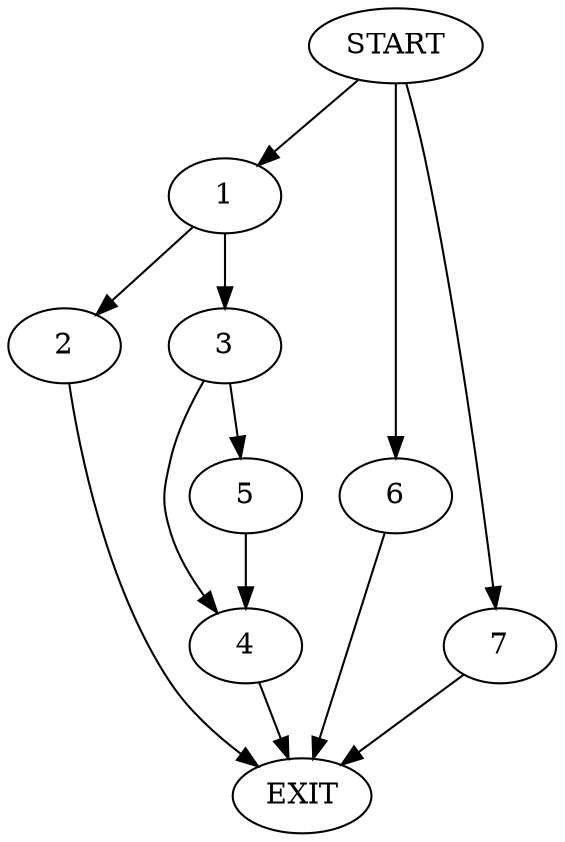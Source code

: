 digraph {
0 [label="START"]
8 [label="EXIT"]
0 -> 1
1 -> 2
1 -> 3
3 -> 4
3 -> 5
2 -> 8
4 -> 8
5 -> 4
0 -> 6
6 -> 8
0 -> 7
7 -> 8
}
